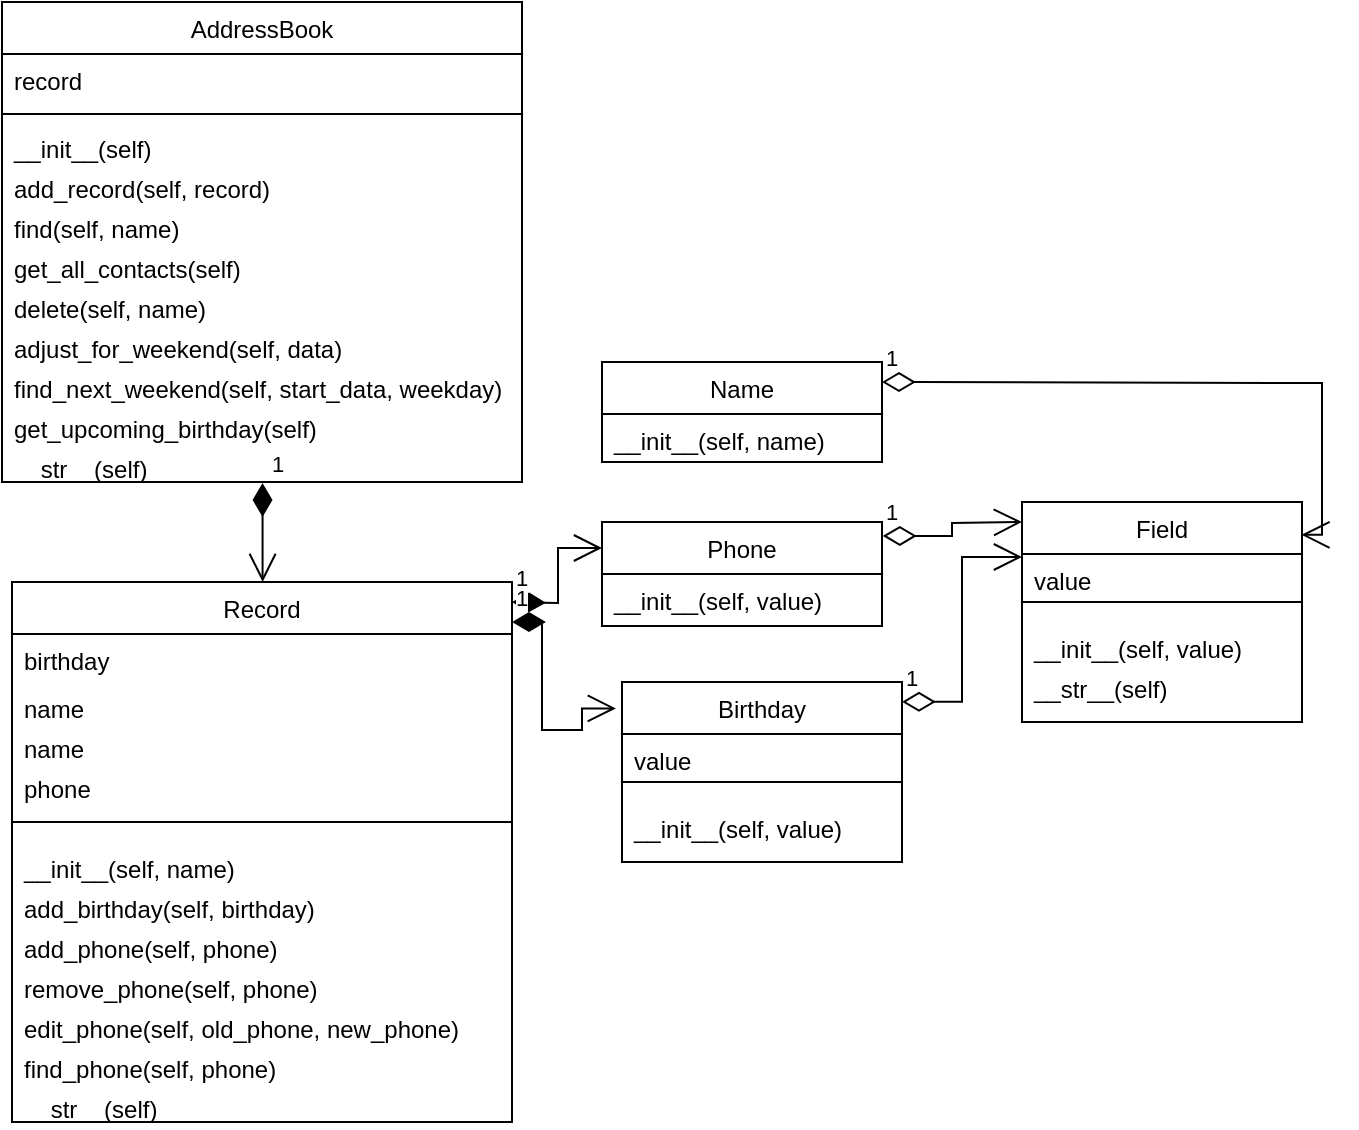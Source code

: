 <mxfile version="26.2.8">
  <diagram id="C5RBs43oDa-KdzZeNtuy" name="Page-1">
    <mxGraphModel dx="1099" dy="555" grid="1" gridSize="10" guides="1" tooltips="1" connect="1" arrows="1" fold="1" page="1" pageScale="1" pageWidth="980" pageHeight="1390" math="0" shadow="0">
      <root>
        <mxCell id="WIyWlLk6GJQsqaUBKTNV-0" />
        <mxCell id="WIyWlLk6GJQsqaUBKTNV-1" parent="WIyWlLk6GJQsqaUBKTNV-0" />
        <mxCell id="zkfFHV4jXpPFQw0GAbJ--0" value="АddressBook" style="swimlane;fontStyle=0;align=center;verticalAlign=top;childLayout=stackLayout;horizontal=1;startSize=26;horizontalStack=0;resizeParent=1;resizeLast=0;collapsible=1;marginBottom=0;rounded=0;shadow=0;strokeWidth=1;" parent="WIyWlLk6GJQsqaUBKTNV-1" vertex="1">
          <mxGeometry x="20" y="30" width="260" height="240" as="geometry">
            <mxRectangle x="230" y="140" width="160" height="26" as="alternateBounds" />
          </mxGeometry>
        </mxCell>
        <mxCell id="zkfFHV4jXpPFQw0GAbJ--1" value="record" style="text;align=left;verticalAlign=top;spacingLeft=4;spacingRight=4;overflow=hidden;rotatable=0;points=[[0,0.5],[1,0.5]];portConstraint=eastwest;" parent="zkfFHV4jXpPFQw0GAbJ--0" vertex="1">
          <mxGeometry y="26" width="260" height="26" as="geometry" />
        </mxCell>
        <mxCell id="zkfFHV4jXpPFQw0GAbJ--4" value="" style="line;html=1;strokeWidth=1;align=left;verticalAlign=middle;spacingTop=-1;spacingLeft=3;spacingRight=3;rotatable=0;labelPosition=right;points=[];portConstraint=eastwest;" parent="zkfFHV4jXpPFQw0GAbJ--0" vertex="1">
          <mxGeometry y="52" width="260" height="8" as="geometry" />
        </mxCell>
        <mxCell id="zkfFHV4jXpPFQw0GAbJ--5" value="__init__(self)&#xa;" style="text;align=left;verticalAlign=top;spacingLeft=4;spacingRight=4;overflow=hidden;rotatable=0;points=[[0,0.5],[1,0.5]];portConstraint=eastwest;" parent="zkfFHV4jXpPFQw0GAbJ--0" vertex="1">
          <mxGeometry y="60" width="260" height="20" as="geometry" />
        </mxCell>
        <mxCell id="_nQKgbpU0kM4tJJPXXz_-4" value="add_record(self, record)" style="text;align=left;verticalAlign=top;spacingLeft=4;spacingRight=4;overflow=hidden;rotatable=0;points=[[0,0.5],[1,0.5]];portConstraint=eastwest;" vertex="1" parent="zkfFHV4jXpPFQw0GAbJ--0">
          <mxGeometry y="80" width="260" height="20" as="geometry" />
        </mxCell>
        <mxCell id="_nQKgbpU0kM4tJJPXXz_-5" value="find(self, name)" style="text;align=left;verticalAlign=top;spacingLeft=4;spacingRight=4;overflow=hidden;rotatable=0;points=[[0,0.5],[1,0.5]];portConstraint=eastwest;" vertex="1" parent="zkfFHV4jXpPFQw0GAbJ--0">
          <mxGeometry y="100" width="260" height="20" as="geometry" />
        </mxCell>
        <mxCell id="_nQKgbpU0kM4tJJPXXz_-7" value="get_all_contacts(self)" style="text;align=left;verticalAlign=top;spacingLeft=4;spacingRight=4;overflow=hidden;rotatable=0;points=[[0,0.5],[1,0.5]];portConstraint=eastwest;" vertex="1" parent="zkfFHV4jXpPFQw0GAbJ--0">
          <mxGeometry y="120" width="260" height="20" as="geometry" />
        </mxCell>
        <mxCell id="_nQKgbpU0kM4tJJPXXz_-8" value="delete(self, name)" style="text;align=left;verticalAlign=top;spacingLeft=4;spacingRight=4;overflow=hidden;rotatable=0;points=[[0,0.5],[1,0.5]];portConstraint=eastwest;" vertex="1" parent="zkfFHV4jXpPFQw0GAbJ--0">
          <mxGeometry y="140" width="260" height="20" as="geometry" />
        </mxCell>
        <mxCell id="_nQKgbpU0kM4tJJPXXz_-9" value="adjust_for_weekend(self, data)" style="text;align=left;verticalAlign=top;spacingLeft=4;spacingRight=4;overflow=hidden;rotatable=0;points=[[0,0.5],[1,0.5]];portConstraint=eastwest;" vertex="1" parent="zkfFHV4jXpPFQw0GAbJ--0">
          <mxGeometry y="160" width="260" height="20" as="geometry" />
        </mxCell>
        <mxCell id="_nQKgbpU0kM4tJJPXXz_-10" value="find_next_weekend(self, start_data, weekday)" style="text;align=left;verticalAlign=top;spacingLeft=4;spacingRight=4;overflow=hidden;rotatable=0;points=[[0,0.5],[1,0.5]];portConstraint=eastwest;" vertex="1" parent="zkfFHV4jXpPFQw0GAbJ--0">
          <mxGeometry y="180" width="260" height="20" as="geometry" />
        </mxCell>
        <mxCell id="_nQKgbpU0kM4tJJPXXz_-11" value="get_upcoming_birthday(self)" style="text;align=left;verticalAlign=top;spacingLeft=4;spacingRight=4;overflow=hidden;rotatable=0;points=[[0,0.5],[1,0.5]];portConstraint=eastwest;" vertex="1" parent="zkfFHV4jXpPFQw0GAbJ--0">
          <mxGeometry y="200" width="260" height="20" as="geometry" />
        </mxCell>
        <mxCell id="_nQKgbpU0kM4tJJPXXz_-12" value="__str__(self)" style="text;align=left;verticalAlign=top;spacingLeft=4;spacingRight=4;overflow=hidden;rotatable=0;points=[[0,0.5],[1,0.5]];portConstraint=eastwest;" vertex="1" parent="zkfFHV4jXpPFQw0GAbJ--0">
          <mxGeometry y="220" width="260" height="20" as="geometry" />
        </mxCell>
        <mxCell id="_nQKgbpU0kM4tJJPXXz_-20" value="Record" style="swimlane;fontStyle=0;align=center;verticalAlign=top;childLayout=stackLayout;horizontal=1;startSize=26;horizontalStack=0;resizeParent=1;resizeLast=0;collapsible=1;marginBottom=0;rounded=0;shadow=0;strokeWidth=1;" vertex="1" parent="WIyWlLk6GJQsqaUBKTNV-1">
          <mxGeometry x="25" y="320" width="250" height="270" as="geometry">
            <mxRectangle x="230" y="140" width="160" height="26" as="alternateBounds" />
          </mxGeometry>
        </mxCell>
        <mxCell id="_nQKgbpU0kM4tJJPXXz_-21" value="birthday" style="text;align=left;verticalAlign=top;spacingLeft=4;spacingRight=4;overflow=hidden;rotatable=0;points=[[0,0.5],[1,0.5]];portConstraint=eastwest;" vertex="1" parent="_nQKgbpU0kM4tJJPXXz_-20">
          <mxGeometry y="26" width="250" height="24" as="geometry" />
        </mxCell>
        <mxCell id="_nQKgbpU0kM4tJJPXXz_-23" value="name" style="text;align=left;verticalAlign=top;spacingLeft=4;spacingRight=4;overflow=hidden;rotatable=0;points=[[0,0.5],[1,0.5]];portConstraint=eastwest;" vertex="1" parent="_nQKgbpU0kM4tJJPXXz_-20">
          <mxGeometry y="50" width="250" height="20" as="geometry" />
        </mxCell>
        <mxCell id="_nQKgbpU0kM4tJJPXXz_-37" value="name" style="text;align=left;verticalAlign=top;spacingLeft=4;spacingRight=4;overflow=hidden;rotatable=0;points=[[0,0.5],[1,0.5]];portConstraint=eastwest;" vertex="1" parent="_nQKgbpU0kM4tJJPXXz_-20">
          <mxGeometry y="70" width="250" height="20" as="geometry" />
        </mxCell>
        <mxCell id="_nQKgbpU0kM4tJJPXXz_-25" value="phone" style="text;align=left;verticalAlign=top;spacingLeft=4;spacingRight=4;overflow=hidden;rotatable=0;points=[[0,0.5],[1,0.5]];portConstraint=eastwest;" vertex="1" parent="_nQKgbpU0kM4tJJPXXz_-20">
          <mxGeometry y="90" width="250" height="20" as="geometry" />
        </mxCell>
        <mxCell id="_nQKgbpU0kM4tJJPXXz_-22" value="" style="line;html=1;strokeWidth=1;align=left;verticalAlign=middle;spacingTop=-1;spacingLeft=3;spacingRight=3;rotatable=0;labelPosition=right;points=[];portConstraint=eastwest;" vertex="1" parent="_nQKgbpU0kM4tJJPXXz_-20">
          <mxGeometry y="110" width="250" height="20" as="geometry" />
        </mxCell>
        <mxCell id="_nQKgbpU0kM4tJJPXXz_-26" value="__init__(self, name)" style="text;align=left;verticalAlign=top;spacingLeft=4;spacingRight=4;overflow=hidden;rotatable=0;points=[[0,0.5],[1,0.5]];portConstraint=eastwest;" vertex="1" parent="_nQKgbpU0kM4tJJPXXz_-20">
          <mxGeometry y="130" width="250" height="20" as="geometry" />
        </mxCell>
        <mxCell id="_nQKgbpU0kM4tJJPXXz_-27" value="add_birthday(self, birthday)" style="text;align=left;verticalAlign=top;spacingLeft=4;spacingRight=4;overflow=hidden;rotatable=0;points=[[0,0.5],[1,0.5]];portConstraint=eastwest;" vertex="1" parent="_nQKgbpU0kM4tJJPXXz_-20">
          <mxGeometry y="150" width="250" height="20" as="geometry" />
        </mxCell>
        <mxCell id="_nQKgbpU0kM4tJJPXXz_-28" value="add_phone(self, phone)" style="text;align=left;verticalAlign=top;spacingLeft=4;spacingRight=4;overflow=hidden;rotatable=0;points=[[0,0.5],[1,0.5]];portConstraint=eastwest;" vertex="1" parent="_nQKgbpU0kM4tJJPXXz_-20">
          <mxGeometry y="170" width="250" height="20" as="geometry" />
        </mxCell>
        <mxCell id="_nQKgbpU0kM4tJJPXXz_-29" value="remove_phone(self, phone)" style="text;align=left;verticalAlign=top;spacingLeft=4;spacingRight=4;overflow=hidden;rotatable=0;points=[[0,0.5],[1,0.5]];portConstraint=eastwest;" vertex="1" parent="_nQKgbpU0kM4tJJPXXz_-20">
          <mxGeometry y="190" width="250" height="20" as="geometry" />
        </mxCell>
        <mxCell id="_nQKgbpU0kM4tJJPXXz_-30" value="edit_phone(self, old_phone, new_phone)" style="text;align=left;verticalAlign=top;spacingLeft=4;spacingRight=4;overflow=hidden;rotatable=0;points=[[0,0.5],[1,0.5]];portConstraint=eastwest;" vertex="1" parent="_nQKgbpU0kM4tJJPXXz_-20">
          <mxGeometry y="210" width="250" height="20" as="geometry" />
        </mxCell>
        <mxCell id="_nQKgbpU0kM4tJJPXXz_-24" value="find_phone(self, phone)" style="text;align=left;verticalAlign=top;spacingLeft=4;spacingRight=4;overflow=hidden;rotatable=0;points=[[0,0.5],[1,0.5]];portConstraint=eastwest;" vertex="1" parent="_nQKgbpU0kM4tJJPXXz_-20">
          <mxGeometry y="230" width="250" height="20" as="geometry" />
        </mxCell>
        <mxCell id="_nQKgbpU0kM4tJJPXXz_-31" value="__str__(self)" style="text;align=left;verticalAlign=top;spacingLeft=4;spacingRight=4;overflow=hidden;rotatable=0;points=[[0,0.5],[1,0.5]];portConstraint=eastwest;" vertex="1" parent="_nQKgbpU0kM4tJJPXXz_-20">
          <mxGeometry y="250" width="250" height="20" as="geometry" />
        </mxCell>
        <mxCell id="_nQKgbpU0kM4tJJPXXz_-38" value="Field" style="swimlane;fontStyle=0;align=center;verticalAlign=top;childLayout=stackLayout;horizontal=1;startSize=26;horizontalStack=0;resizeParent=1;resizeLast=0;collapsible=1;marginBottom=0;rounded=0;shadow=0;strokeWidth=1;" vertex="1" parent="WIyWlLk6GJQsqaUBKTNV-1">
          <mxGeometry x="530" y="280" width="140" height="110" as="geometry">
            <mxRectangle x="230" y="140" width="160" height="26" as="alternateBounds" />
          </mxGeometry>
        </mxCell>
        <mxCell id="_nQKgbpU0kM4tJJPXXz_-39" value="value" style="text;align=left;verticalAlign=top;spacingLeft=4;spacingRight=4;overflow=hidden;rotatable=0;points=[[0,0.5],[1,0.5]];portConstraint=eastwest;" vertex="1" parent="_nQKgbpU0kM4tJJPXXz_-38">
          <mxGeometry y="26" width="140" height="14" as="geometry" />
        </mxCell>
        <mxCell id="_nQKgbpU0kM4tJJPXXz_-43" value="" style="line;html=1;strokeWidth=1;align=left;verticalAlign=middle;spacingTop=-1;spacingLeft=3;spacingRight=3;rotatable=0;labelPosition=right;points=[];portConstraint=eastwest;" vertex="1" parent="_nQKgbpU0kM4tJJPXXz_-38">
          <mxGeometry y="40" width="140" height="20" as="geometry" />
        </mxCell>
        <mxCell id="_nQKgbpU0kM4tJJPXXz_-44" value="__init__(self, value)" style="text;align=left;verticalAlign=top;spacingLeft=4;spacingRight=4;overflow=hidden;rotatable=0;points=[[0,0.5],[1,0.5]];portConstraint=eastwest;" vertex="1" parent="_nQKgbpU0kM4tJJPXXz_-38">
          <mxGeometry y="60" width="140" height="20" as="geometry" />
        </mxCell>
        <mxCell id="_nQKgbpU0kM4tJJPXXz_-50" value="__str__(self)" style="text;align=left;verticalAlign=top;spacingLeft=4;spacingRight=4;overflow=hidden;rotatable=0;points=[[0,0.5],[1,0.5]];portConstraint=eastwest;" vertex="1" parent="_nQKgbpU0kM4tJJPXXz_-38">
          <mxGeometry y="80" width="140" height="20" as="geometry" />
        </mxCell>
        <mxCell id="_nQKgbpU0kM4tJJPXXz_-51" value="Name" style="swimlane;fontStyle=0;align=center;verticalAlign=top;childLayout=stackLayout;horizontal=1;startSize=26;horizontalStack=0;resizeParent=1;resizeLast=0;collapsible=1;marginBottom=0;rounded=0;shadow=0;strokeWidth=1;" vertex="1" parent="WIyWlLk6GJQsqaUBKTNV-1">
          <mxGeometry x="320" y="210" width="140" height="50" as="geometry">
            <mxRectangle x="230" y="140" width="160" height="26" as="alternateBounds" />
          </mxGeometry>
        </mxCell>
        <mxCell id="_nQKgbpU0kM4tJJPXXz_-54" value="__init__(self, name)" style="text;align=left;verticalAlign=top;spacingLeft=4;spacingRight=4;overflow=hidden;rotatable=0;points=[[0,0.5],[1,0.5]];portConstraint=eastwest;" vertex="1" parent="_nQKgbpU0kM4tJJPXXz_-51">
          <mxGeometry y="26" width="140" height="20" as="geometry" />
        </mxCell>
        <mxCell id="_nQKgbpU0kM4tJJPXXz_-56" value="Phone" style="swimlane;fontStyle=0;align=center;verticalAlign=top;childLayout=stackLayout;horizontal=1;startSize=26;horizontalStack=0;resizeParent=1;resizeLast=0;collapsible=1;marginBottom=0;rounded=0;shadow=0;strokeWidth=1;" vertex="1" parent="WIyWlLk6GJQsqaUBKTNV-1">
          <mxGeometry x="320" y="290" width="140" height="52" as="geometry">
            <mxRectangle x="230" y="140" width="160" height="26" as="alternateBounds" />
          </mxGeometry>
        </mxCell>
        <mxCell id="_nQKgbpU0kM4tJJPXXz_-59" value="__init__(self, value)" style="text;align=left;verticalAlign=top;spacingLeft=4;spacingRight=4;overflow=hidden;rotatable=0;points=[[0,0.5],[1,0.5]];portConstraint=eastwest;" vertex="1" parent="_nQKgbpU0kM4tJJPXXz_-56">
          <mxGeometry y="26" width="140" height="20" as="geometry" />
        </mxCell>
        <mxCell id="_nQKgbpU0kM4tJJPXXz_-61" value="Birthday" style="swimlane;fontStyle=0;align=center;verticalAlign=top;childLayout=stackLayout;horizontal=1;startSize=26;horizontalStack=0;resizeParent=1;resizeLast=0;collapsible=1;marginBottom=0;rounded=0;shadow=0;strokeWidth=1;" vertex="1" parent="WIyWlLk6GJQsqaUBKTNV-1">
          <mxGeometry x="330" y="370" width="140" height="90" as="geometry">
            <mxRectangle x="230" y="140" width="160" height="26" as="alternateBounds" />
          </mxGeometry>
        </mxCell>
        <mxCell id="_nQKgbpU0kM4tJJPXXz_-62" value="value" style="text;align=left;verticalAlign=top;spacingLeft=4;spacingRight=4;overflow=hidden;rotatable=0;points=[[0,0.5],[1,0.5]];portConstraint=eastwest;" vertex="1" parent="_nQKgbpU0kM4tJJPXXz_-61">
          <mxGeometry y="26" width="140" height="14" as="geometry" />
        </mxCell>
        <mxCell id="_nQKgbpU0kM4tJJPXXz_-63" value="" style="line;html=1;strokeWidth=1;align=left;verticalAlign=middle;spacingTop=-1;spacingLeft=3;spacingRight=3;rotatable=0;labelPosition=right;points=[];portConstraint=eastwest;" vertex="1" parent="_nQKgbpU0kM4tJJPXXz_-61">
          <mxGeometry y="40" width="140" height="20" as="geometry" />
        </mxCell>
        <mxCell id="_nQKgbpU0kM4tJJPXXz_-64" value="__init__(self, value)" style="text;align=left;verticalAlign=top;spacingLeft=4;spacingRight=4;overflow=hidden;rotatable=0;points=[[0,0.5],[1,0.5]];portConstraint=eastwest;" vertex="1" parent="_nQKgbpU0kM4tJJPXXz_-61">
          <mxGeometry y="60" width="140" height="20" as="geometry" />
        </mxCell>
        <mxCell id="_nQKgbpU0kM4tJJPXXz_-71" value="1" style="endArrow=open;html=1;endSize=12;startArrow=diamondThin;startSize=14;startFill=1;edgeStyle=orthogonalEdgeStyle;align=left;verticalAlign=bottom;rounded=0;exitX=0.501;exitY=1.024;exitDx=0;exitDy=0;exitPerimeter=0;" edge="1" parent="WIyWlLk6GJQsqaUBKTNV-1" source="_nQKgbpU0kM4tJJPXXz_-12">
          <mxGeometry x="-1" y="3" relative="1" as="geometry">
            <mxPoint x="310" y="320" as="sourcePoint" />
            <mxPoint x="150" y="320" as="targetPoint" />
            <Array as="points">
              <mxPoint x="150" y="320" />
            </Array>
          </mxGeometry>
        </mxCell>
        <mxCell id="_nQKgbpU0kM4tJJPXXz_-72" value="1" style="endArrow=open;html=1;endSize=12;startArrow=diamondThin;startSize=14;startFill=1;edgeStyle=orthogonalEdgeStyle;align=left;verticalAlign=bottom;rounded=0;entryX=0;entryY=0.25;entryDx=0;entryDy=0;" edge="1" parent="WIyWlLk6GJQsqaUBKTNV-1" target="_nQKgbpU0kM4tJJPXXz_-56">
          <mxGeometry x="-1" y="3" relative="1" as="geometry">
            <mxPoint x="275" y="330" as="sourcePoint" />
            <mxPoint x="385" y="330" as="targetPoint" />
          </mxGeometry>
        </mxCell>
        <mxCell id="_nQKgbpU0kM4tJJPXXz_-75" value="1" style="endArrow=open;html=1;endSize=12;startArrow=diamondThin;startSize=14;startFill=1;edgeStyle=orthogonalEdgeStyle;align=left;verticalAlign=bottom;rounded=0;entryX=-0.022;entryY=0.147;entryDx=0;entryDy=0;entryPerimeter=0;" edge="1" parent="WIyWlLk6GJQsqaUBKTNV-1" target="_nQKgbpU0kM4tJJPXXz_-61">
          <mxGeometry x="-1" y="3" relative="1" as="geometry">
            <mxPoint x="275" y="340" as="sourcePoint" />
            <mxPoint x="390" y="403.5" as="targetPoint" />
            <Array as="points">
              <mxPoint x="290" y="340" />
              <mxPoint x="290" y="394" />
              <mxPoint x="310" y="394" />
              <mxPoint x="310" y="383" />
            </Array>
          </mxGeometry>
        </mxCell>
        <mxCell id="_nQKgbpU0kM4tJJPXXz_-79" value="1" style="endArrow=open;html=1;endSize=12;startArrow=diamondThin;startSize=14;startFill=0;edgeStyle=orthogonalEdgeStyle;align=left;verticalAlign=bottom;rounded=0;exitX=1;exitY=0.11;exitDx=0;exitDy=0;exitPerimeter=0;entryX=0;entryY=0.25;entryDx=0;entryDy=0;" edge="1" parent="WIyWlLk6GJQsqaUBKTNV-1" source="_nQKgbpU0kM4tJJPXXz_-61" target="_nQKgbpU0kM4tJJPXXz_-38">
          <mxGeometry x="-1" y="3" relative="1" as="geometry">
            <mxPoint x="520" y="381" as="sourcePoint" />
            <mxPoint x="680" y="381" as="targetPoint" />
          </mxGeometry>
        </mxCell>
        <mxCell id="_nQKgbpU0kM4tJJPXXz_-81" value="1" style="endArrow=open;html=1;endSize=12;startArrow=diamondThin;startSize=14;startFill=0;edgeStyle=orthogonalEdgeStyle;align=left;verticalAlign=bottom;rounded=0;entryX=0.998;entryY=0.149;entryDx=0;entryDy=0;entryPerimeter=0;" edge="1" parent="WIyWlLk6GJQsqaUBKTNV-1" target="_nQKgbpU0kM4tJJPXXz_-38">
          <mxGeometry x="-1" y="3" relative="1" as="geometry">
            <mxPoint x="460" y="220" as="sourcePoint" />
            <mxPoint x="620" y="220" as="targetPoint" />
          </mxGeometry>
        </mxCell>
        <mxCell id="_nQKgbpU0kM4tJJPXXz_-82" value="1" style="endArrow=open;html=1;endSize=12;startArrow=diamondThin;startSize=14;startFill=0;edgeStyle=orthogonalEdgeStyle;align=left;verticalAlign=bottom;rounded=0;exitX=1.003;exitY=0.134;exitDx=0;exitDy=0;exitPerimeter=0;" edge="1" parent="WIyWlLk6GJQsqaUBKTNV-1" source="_nQKgbpU0kM4tJJPXXz_-56">
          <mxGeometry x="-1" y="3" relative="1" as="geometry">
            <mxPoint x="460" y="290" as="sourcePoint" />
            <mxPoint x="530" y="290" as="targetPoint" />
          </mxGeometry>
        </mxCell>
      </root>
    </mxGraphModel>
  </diagram>
</mxfile>
